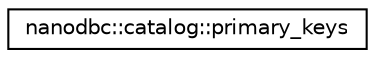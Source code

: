 digraph "Graphical Class Hierarchy"
{
 // LATEX_PDF_SIZE
  edge [fontname="Helvetica",fontsize="10",labelfontname="Helvetica",labelfontsize="10"];
  node [fontname="Helvetica",fontsize="10",shape=record];
  rankdir="LR";
  Node0 [label="nanodbc::catalog::primary_keys",height=0.2,width=0.4,color="black", fillcolor="white", style="filled",URL="$classnanodbc_1_1catalog_1_1primary__keys.html",tooltip="Result set for a list of columns that compose the primary key of a single table."];
}
